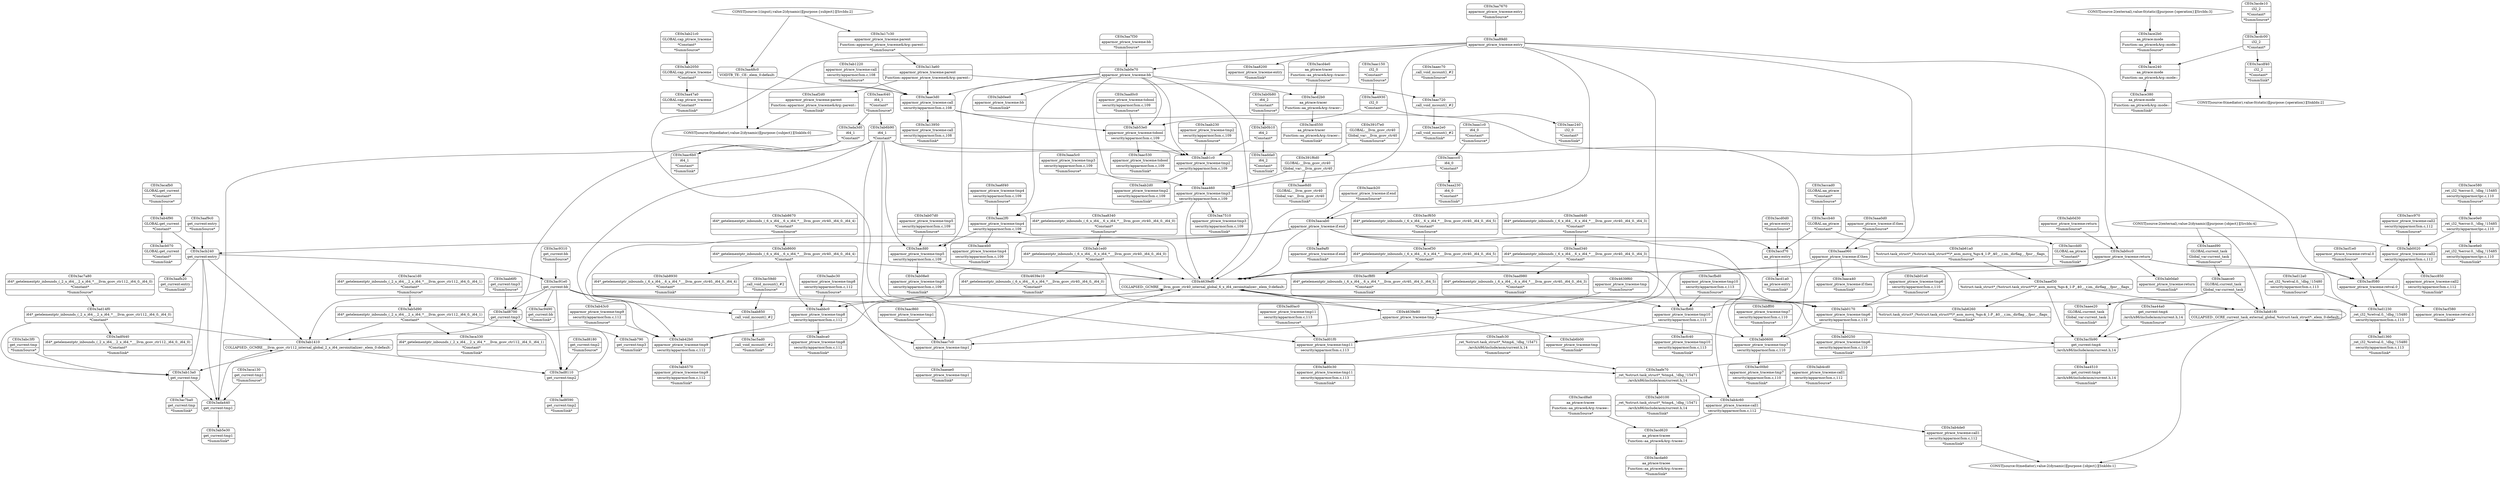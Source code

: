digraph {
	CE0x3ac91e0 [shape=record,shape=Mrecord,label="{CE0x3ac91e0|get_current:bb}"]
	CE0x3acdf40 [shape=record,shape=Mrecord,label="{CE0x3acdf40|i32_2|*Constant*|*SummSink*}"]
	CE0x3aab2d0 [shape=record,shape=Mrecord,label="{CE0x3aab2d0|apparmor_ptrace_traceme:tmp2|security/apparmor/lsm.c,109|*SummSink*}"]
	CE0x3aa4510 [shape=record,shape=Mrecord,label="{CE0x3aa4510|get_current:tmp4|./arch/x86/include/asm/current.h,14|*SummSink*}"]
	CE0x3aa7510 [shape=record,shape=Mrecord,label="{CE0x3aa7510|apparmor_ptrace_traceme:tmp3|security/apparmor/lsm.c,109|*SummSink*}"]
	CE0x3acafb0 [shape=record,shape=Mrecord,label="{CE0x3acafb0|GLOBAL:get_current|*Constant*|*SummSource*}"]
	CE0x391f6d0 [shape=record,shape=Mrecord,label="{CE0x391f6d0|GLOBAL:__llvm_gcov_ctr40|Global_var:__llvm_gcov_ctr40}"]
	CE0x3acd4e0 [shape=record,shape=Mrecord,label="{CE0x3acd4e0|aa_ptrace:tracer|Function::aa_ptrace&Arg::tracer::|*SummSource*}"]
	CE0x3ad14f0 [shape=record,shape=Mrecord,label="{CE0x3ad14f0|i64*_getelementptr_inbounds_(_2_x_i64_,_2_x_i64_*___llvm_gcov_ctr112,_i64_0,_i64_0)|*Constant*}"]
	CE0x3aad0c0 [shape=record,shape=Mrecord,label="{CE0x3aad0c0|apparmor_ptrace_traceme:tobool|security/apparmor/lsm.c,109|*SummSource*}"]
	CE0x3a17c30 [shape=record,shape=Mrecord,label="{CE0x3a17c30|apparmor_ptrace_traceme:parent|Function::apparmor_ptrace_traceme&Arg::parent::|*SummSource*}"]
	CE0x3aca330 [shape=record,shape=Mrecord,label="{CE0x3aca330|i64*_getelementptr_inbounds_(_2_x_i64_,_2_x_i64_*___llvm_gcov_ctr112,_i64_0,_i64_1)|*Constant*|*SummSink*}"]
	CE0x3aca130 [shape=record,shape=Mrecord,label="{CE0x3aca130|get_current:tmp1|*SummSource*}"]
	CE0x3aab1c0 [shape=record,shape=Mrecord,label="{CE0x3aab1c0|apparmor_ptrace_traceme:tmp2|security/apparmor/lsm.c,109}"]
	CE0x3aad980 [shape=record,shape=Mrecord,label="{CE0x3aad980|i64*_getelementptr_inbounds_(_6_x_i64_,_6_x_i64_*___llvm_gcov_ctr40,_i64_0,_i64_3)|*Constant*|*SummSink*}"]
	CE0x3ab0100 [shape=record,shape=Mrecord,label="{CE0x3ab0100|_ret_%struct.task_struct*_%tmp4,_!dbg_!15471|./arch/x86/include/asm/current.h,14|*SummSink*}"]
	CE0x3ad8590 [shape=record,shape=Mrecord,label="{CE0x3ad8590|get_current:tmp2|*SummSink*}"]
	CE0x3ad0ac0 [shape=record,shape=Mrecord,label="{CE0x3ad0ac0|apparmor_ptrace_traceme:tmp11|security/apparmor/lsm.c,113|*SummSource*}"]
	"CONST[source:0(mediator),value:0(static)][purpose:{operation}][SnkIdx:2]"
	CE0x3aae3d0 [shape=record,shape=Mrecord,label="{CE0x3aae3d0|apparmor_ptrace_traceme:call|security/apparmor/lsm.c,108}"]
	CE0x3aaa460 [shape=record,shape=Mrecord,label="{CE0x3aaa460|apparmor_ptrace_traceme:tmp3|security/apparmor/lsm.c,109}"]
	CE0x3aacb20 [shape=record,shape=Mrecord,label="{CE0x3aacb20|apparmor_ptrace_traceme:if.end|*SummSource*}"]
	CE0x3ab42b0 [shape=record,shape=Mrecord,label="{CE0x3ab42b0|apparmor_ptrace_traceme:tmp9|security/apparmor/lsm.c,112}"]
	CE0x3accad0 [shape=record,shape=Mrecord,label="{CE0x3accad0|GLOBAL:aa_ptrace|*Constant*|*SummSource*}"]
	CE0x4639e80 [shape=record,shape=Mrecord,label="{CE0x4639e80|apparmor_ptrace_traceme:tmp}"]
	"CONST[source:1(input),value:2(dynamic)][purpose:{subject}][SrcIdx:2]"
	CE0x3aad4d0 [shape=record,shape=Mrecord,label="{CE0x3aad4d0|i64*_getelementptr_inbounds_(_6_x_i64_,_6_x_i64_*___llvm_gcov_ctr40,_i64_0,_i64_3)|*Constant*|*SummSource*}"]
	CE0x3aaf2d0 [shape=record,shape=Mrecord,label="{CE0x3aaf2d0|apparmor_ptrace_traceme:parent|Function::apparmor_ptrace_traceme&Arg::parent::|*SummSink*}"]
	CE0x3aaa230 [shape=record,shape=Mrecord,label="{CE0x3aaa230|i64_0|*Constant*|*SummSink*}"]
	CE0x3acd2b0 [shape=record,shape=Mrecord,label="{CE0x3acd2b0|aa_ptrace:tracer|Function::aa_ptrace&Arg::tracer::}"]
	CE0x3acfc40 [shape=record,shape=Mrecord,label="{CE0x3acfc40|apparmor_ptrace_traceme:tmp10|security/apparmor/lsm.c,113|*SummSink*}"]
	CE0x3acfb60 [shape=record,shape=Mrecord,label="{CE0x3acfb60|apparmor_ptrace_traceme:tmp10|security/apparmor/lsm.c,113}"]
	CE0x3acd620 [shape=record,shape=Mrecord,label="{CE0x3acd620|aa_ptrace:tracee|Function::aa_ptrace&Arg::tracee::}"]
	CE0x3aaceb0 [shape=record,shape=Mrecord,label="{CE0x3aaceb0|apparmor_ptrace_traceme:tmp4|security/apparmor/lsm.c,109|*SummSink*}"]
	CE0x3aaf9c0 [shape=record,shape=Mrecord,label="{CE0x3aaf9c0|get_current:entry|*SummSource*}"]
	CE0x3ace6e0 [shape=record,shape=Mrecord,label="{CE0x3ace6e0|_ret_i32_%error.0,_!dbg_!15485|security/apparmor/ipc.c,110|*SummSink*}"]
	CE0x3aafc30 [shape=record,shape=Mrecord,label="{CE0x3aafc30|_ret_%struct.task_struct*_%tmp4,_!dbg_!15471|./arch/x86/include/asm/current.h,14|*SummSource*}"]
	CE0x3ad1230 [shape=record,shape=Mrecord,label="{CE0x3ad1230|_ret_i32_%retval.0,_!dbg_!15480|security/apparmor/lsm.c,113}"]
	CE0x3ab0cc0 [shape=record,shape=Mrecord,label="{CE0x3ab0cc0|apparmor_ptrace_traceme:return}"]
	CE0x3aadda0 [shape=record,shape=Mrecord,label="{CE0x3aadda0|i64_2|*Constant*|*SummSink*}"]
	CE0x3aa7670 [shape=record,shape=Mrecord,label="{CE0x3aa7670|apparmor_ptrace_traceme:entry|*SummSource*}"]
	CE0x3aa6f40 [shape=record,shape=Mrecord,label="{CE0x3aa6f40|apparmor_ptrace_traceme:tmp4|security/apparmor/lsm.c,109|*SummSource*}"]
	CE0x3aaa0d0 [shape=record,shape=Mrecord,label="{CE0x3aaa0d0|apparmor_ptrace_traceme:if.then|*SummSource*}"]
	CE0x3ad8700 [shape=record,shape=Mrecord,label="{CE0x3ad8700|get_current:tmp3}"]
	CE0x3aac640 [shape=record,shape=Mrecord,label="{CE0x3aac640|i64_1|*Constant*|*SummSource*}"]
	CE0x3ad1360 [shape=record,shape=Mrecord,label="{CE0x3ad1360|_ret_i32_%retval.0,_!dbg_!15480|security/apparmor/lsm.c,113|*SummSink*}"]
	CE0x3ab4570 [shape=record,shape=Mrecord,label="{CE0x3ab4570|apparmor_ptrace_traceme:tmp9|security/apparmor/lsm.c,112|*SummSink*}"]
	CE0x3ab1220 [shape=record,shape=Mrecord,label="{CE0x3ab1220|apparmor_ptrace_traceme:call|security/apparmor/lsm.c,108|*SummSource*}"]
	CE0x3aabc30 [shape=record,shape=Mrecord,label="{CE0x3aabc30|apparmor_ptrace_traceme:tmp8|security/apparmor/lsm.c,112|*SummSource*}"]
	CE0x3aaa1c0 [shape=record,shape=Mrecord,label="{CE0x3aaa1c0|i64_0|*Constant*|*SummSource*}"]
	CE0x3aaed90 [shape=record,shape=Mrecord,label="{CE0x3aaed90|GLOBAL:current_task|Global_var:current_task|*SummSource*}"]
	CE0x3aabca0 [shape=record,shape=Mrecord,label="{CE0x3aabca0|apparmor_ptrace_traceme:tmp8|security/apparmor/lsm.c,112|*SummSink*}"]
	CE0x3ada3d0 [shape=record,shape=Mrecord,label="{CE0x3ada3d0|i64_1|*Constant*}"]
	CE0x3adf440 [shape=record,shape=Mrecord,label="{CE0x3adf440|i64*_getelementptr_inbounds_(_2_x_i64_,_2_x_i64_*___llvm_gcov_ctr112,_i64_0,_i64_0)|*Constant*|*SummSink*}"]
	CE0x3acfbd0 [shape=record,shape=Mrecord,label="{CE0x3acfbd0|apparmor_ptrace_traceme:tmp10|security/apparmor/lsm.c,113|*SummSource*}"]
	"CONST[source:0(mediator),value:2(dynamic)][purpose:{subject}][SnkIdx:0]"
	CE0x3acd8a0 [shape=record,shape=Mrecord,label="{CE0x3acd8a0|aa_ptrace:tracee|Function::aa_ptrace&Arg::tracee::|*SummSource*}"]
	CE0x3aab230 [shape=record,shape=Mrecord,label="{CE0x3aab230|apparmor_ptrace_traceme:tmp2|security/apparmor/lsm.c,109|*SummSource*}"]
	CE0x3aaece0 [shape=record,shape=Mrecord,label="{CE0x3aaece0|GLOBAL:current_task|Global_var:current_task}"]
	CE0x3ab0ee0 [shape=record,shape=Mrecord,label="{CE0x3ab0ee0|apparmor_ptrace_traceme:bb|*SummSink*}"]
	CE0x3acc850 [shape=record,shape=Mrecord,label="{CE0x3acc850|apparmor_ptrace_traceme:call2|security/apparmor/lsm.c,112|*SummSink*}"]
	CE0x3ab07d0 [shape=record,shape=Mrecord,label="{CE0x3ab07d0|apparmor_ptrace_traceme:tmp5|security/apparmor/lsm.c,109|*SummSource*}"]
	CE0x3aa48c0 [shape=record,shape=Mrecord,label="{CE0x3aa48c0|VOIDTB_TE:_CE:_elem_0:default:}"]
	CE0x3aa4930 [shape=record,shape=Mrecord,label="{CE0x3aa4930|i32_0|*Constant*}"]
	CE0x3aac240 [shape=record,shape=Mrecord,label="{CE0x3aac240|i32_0|*Constant*|*SummSink*}"]
	CE0x3aaee20 [shape=record,shape=Mrecord,label="{CE0x3aaee20|GLOBAL:current_task|Global_var:current_task|*SummSink*}"]
	CE0x3aae2e0 [shape=record,shape=Mrecord,label="{CE0x3aae2e0|_call_void_mcount()_#2|*SummSink*}"]
	CE0x3ace0e0 [shape=record,shape=Mrecord,label="{CE0x3ace0e0|_ret_i32_%error.0,_!dbg_!15485|security/apparmor/ipc.c,110}"]
	CE0x3ab1410 [shape=record,shape=Mrecord,label="{CE0x3ab1410|COLLAPSED:_GCMRE___llvm_gcov_ctr112_internal_global_2_x_i64_zeroinitializer:_elem_0:default:}"]
	CE0x3aafe70 [shape=record,shape=Mrecord,label="{CE0x3aafe70|_ret_%struct.task_struct*_%tmp4,_!dbg_!15471|./arch/x86/include/asm/current.h,14}"]
	CE0x3aabbc0 [shape=record,shape=Mrecord,label="{CE0x3aabbc0|apparmor_ptrace_traceme:tmp8|security/apparmor/lsm.c,112}"]
	CE0x3ad8180 [shape=record,shape=Mrecord,label="{CE0x3ad8180|get_current:tmp2|*SummSource*}"]
	CE0x3ada440 [shape=record,shape=Mrecord,label="{CE0x3ada440|get_current:tmp1}"]
	CE0x3a13a60 [shape=record,shape=Mrecord,label="{CE0x3a13a60|apparmor_ptrace_traceme:parent|Function::apparmor_ptrace_traceme&Arg::parent::}"]
	CE0x3aac720 [shape=record,shape=Mrecord,label="{CE0x3aac720|_call_void_mcount()_#2}"]
	CE0x3accdd0 [shape=record,shape=Mrecord,label="{CE0x3accdd0|GLOBAL:aa_ptrace|*Constant*|*SummSink*}"]
	CE0x3acf650 [shape=record,shape=Mrecord,label="{CE0x3acf650|i64*_getelementptr_inbounds_(_6_x_i64_,_6_x_i64_*___llvm_gcov_ctr40,_i64_0,_i64_5)|*Constant*|*SummSource*}"]
	CE0x3ab6260 [shape=record,shape=Mrecord,label="{CE0x3ab6260|%struct.task_struct*_(%struct.task_struct**)*_asm_movq_%gs:$_1:P_,$0_,_r,im,_dirflag_,_fpsr_,_flags_|*SummSink*}"]
	"CONST[source:0(mediator),value:2(dynamic)][purpose:{object}][SnkIdx:1]"
	CE0x3ab1ed0 [shape=record,shape=Mrecord,label="{CE0x3ab1ed0|i64*_getelementptr_inbounds_(_6_x_i64_,_6_x_i64_*___llvm_gcov_ctr40,_i64_0,_i64_0)|*Constant*}"]
	CE0x3ac59d0 [shape=record,shape=Mrecord,label="{CE0x3ac59d0|_call_void_mcount()_#2|*SummSource*}"]
	CE0x3aac860 [shape=record,shape=Mrecord,label="{CE0x3aac860|apparmor_ptrace_traceme:tmp1|*SummSource*}"]
	CE0x3ac7a80 [shape=record,shape=Mrecord,label="{CE0x3ac7a80|i64*_getelementptr_inbounds_(_2_x_i64_,_2_x_i64_*___llvm_gcov_ctr112,_i64_0,_i64_0)|*Constant*|*SummSource*}"]
	CE0x3aac6b0 [shape=record,shape=Mrecord,label="{CE0x3aac6b0|i64_1|*Constant*|*SummSink*}"]
	CE0x3accf70 [shape=record,shape=Mrecord,label="{CE0x3accf70|aa_ptrace:entry}"]
	CE0x3ab8930 [shape=record,shape=Mrecord,label="{CE0x3ab8930|i64*_getelementptr_inbounds_(_6_x_i64_,_6_x_i64_*___llvm_gcov_ctr40,_i64_0,_i64_4)|*Constant*|*SummSink*}"]
	CE0x3ac9490 [shape=record,shape=Mrecord,label="{CE0x3ac9490|get_current:bb|*SummSink*}"]
	CE0x3acf1e0 [shape=record,shape=Mrecord,label="{CE0x3acf1e0|apparmor_ptrace_traceme:retval.0|*SummSource*}"]
	CE0x3acd0d0 [shape=record,shape=Mrecord,label="{CE0x3acd0d0|aa_ptrace:entry|*SummSource*}"]
	CE0x3ab0da0 [shape=record,shape=Mrecord,label="{CE0x3ab0da0|apparmor_ptrace_traceme:return|*SummSink*}"]
	CE0x3aa44a0 [shape=record,shape=Mrecord,label="{CE0x3aa44a0|get_current:tmp4|./arch/x86/include/asm/current.h,14|*SummSource*}"]
	CE0x3aaca40 [shape=record,shape=Mrecord,label="{CE0x3aaca40|apparmor_ptrace_traceme:if.then|*SummSink*}"]
	CE0x3aab6f0 [shape=record,shape=Mrecord,label="{CE0x3aab6f0|get_current:tmp3|*SummSource*}"]
	CE0x3ab43c0 [shape=record,shape=Mrecord,label="{CE0x3ab43c0|apparmor_ptrace_traceme:tmp9|security/apparmor/lsm.c,112|*SummSource*}"]
	CE0x3acc970 [shape=record,shape=Mrecord,label="{CE0x3acc970|apparmor_ptrace_traceme:call2|security/apparmor/lsm.c,112|*SummSource*}"]
	CE0x3ac5ad0 [shape=record,shape=Mrecord,label="{CE0x3ac5ad0|_call_void_mcount()_#2|*SummSink*}"]
	CE0x3ab0170 [shape=record,shape=Mrecord,label="{CE0x3ab0170|apparmor_ptrace_traceme:tmp6|security/apparmor/lsm.c,110}"]
	CE0x3aaeae0 [shape=record,shape=Mrecord,label="{CE0x3aaeae0|apparmor_ptrace_traceme:tmp1|*SummSink*}"]
	CE0x3ab5e30 [shape=record,shape=Mrecord,label="{CE0x3ab5e30|get_current:tmp1|*SummSink*}"]
	"CONST[source:2(external),value:2(dynamic)][purpose:{object}][SrcIdx:4]"
	CE0x3aac7c0 [shape=record,shape=Mrecord,label="{CE0x3aac7c0|apparmor_ptrace_traceme:tmp1}"]
	CE0x3ab01e0 [shape=record,shape=Mrecord,label="{CE0x3ab01e0|apparmor_ptrace_traceme:tmp6|security/apparmor/lsm.c,110|*SummSource*}"]
	CE0x3ab8600 [shape=record,shape=Mrecord,label="{CE0x3ab8600|i64*_getelementptr_inbounds_(_6_x_i64_,_6_x_i64_*___llvm_gcov_ctr40,_i64_0,_i64_4)|*Constant*}"]
	CE0x3acdc00 [shape=record,shape=Mrecord,label="{CE0x3acdc00|i32_2|*Constant*}"]
	CE0x3aaa2f0 [shape=record,shape=Mrecord,label="{CE0x3aaa2f0|apparmor_ptrace_traceme:tmp4|security/apparmor/lsm.c,109}"]
	CE0x3ace2b0 [shape=record,shape=Mrecord,label="{CE0x3ace2b0|aa_ptrace:mode|Function::aa_ptrace&Arg::mode::|*SummSource*}"]
	CE0x3ab0d30 [shape=record,shape=Mrecord,label="{CE0x3ab0d30|apparmor_ptrace_traceme:return|*SummSource*}"]
	CE0x3ab4de0 [shape=record,shape=Mrecord,label="{CE0x3ab4de0|apparmor_ptrace_traceme:call1|security/apparmor/lsm.c,112|*SummSink*}"]
	CE0x3aaa060 [shape=record,shape=Mrecord,label="{CE0x3aaa060|apparmor_ptrace_traceme:if.then}"]
	CE0x3ab08e0 [shape=record,shape=Mrecord,label="{CE0x3ab08e0|apparmor_ptrace_traceme:tmp5|security/apparmor/lsm.c,109|*SummSink*}"]
	"CONST[source:2(external),value:0(static)][purpose:{operation}][SrcIdx:3]"
	CE0x3ac9310 [shape=record,shape=Mrecord,label="{CE0x3ac9310|get_current:bb|*SummSource*}"]
	CE0x3ab6b00 [shape=record,shape=Mrecord,label="{CE0x3ab6b00|apparmor_ptrace_traceme:tmp|*SummSink*}"]
	CE0x3ab53e0 [shape=record,shape=Mrecord,label="{CE0x3ab53e0|apparmor_ptrace_traceme:tobool|security/apparmor/lsm.c,109}"]
	CE0x3aae8d0 [shape=record,shape=Mrecord,label="{CE0x3aae8d0|GLOBAL:__llvm_gcov_ctr40|Global_var:__llvm_gcov_ctr40|*SummSink*}"]
	CE0x3aa47a0 [shape=record,shape=Mrecord,label="{CE0x3aa47a0|GLOBAL:cap_ptrace_traceme|*Constant*|*SummSink*}"]
	CE0x4639ef0 [shape=record,shape=Mrecord,label="{CE0x4639ef0|COLLAPSED:_GCMRE___llvm_gcov_ctr40_internal_global_6_x_i64_zeroinitializer:_elem_0:default:}"]
	CE0x3ab5d90 [shape=record,shape=Mrecord,label="{CE0x3ab5d90|i64*_getelementptr_inbounds_(_2_x_i64_,_2_x_i64_*___llvm_gcov_ctr112,_i64_0,_i64_1)|*Constant*}"]
	CE0x3aab850 [shape=record,shape=Mrecord,label="{CE0x3aab850|_call_void_mcount()_#2}"]
	CE0x3aacfd0 [shape=record,shape=Mrecord,label="{CE0x3aacfd0|apparmor_ptrace_traceme:tmp5|security/apparmor/lsm.c,109}"]
	CE0x3ace580 [shape=record,shape=Mrecord,label="{CE0x3ace580|_ret_i32_%error.0,_!dbg_!15485|security/apparmor/ipc.c,110|*SummSource*}"]
	CE0x3ace380 [shape=record,shape=Mrecord,label="{CE0x3ace380|aa_ptrace:mode|Function::aa_ptrace&Arg::mode::|*SummSink*}"]
	CE0x3aafb20 [shape=record,shape=Mrecord,label="{CE0x3aafb20|get_current:entry|*SummSink*}"]
	CE0x3ab4cd0 [shape=record,shape=Mrecord,label="{CE0x3ab4cd0|apparmor_ptrace_traceme:call1|security/apparmor/lsm.c,112|*SummSource*}"]
	CE0x3aa9af0 [shape=record,shape=Mrecord,label="{CE0x3aa9af0|apparmor_ptrace_traceme:if.end|*SummSink*}"]
	CE0x3ab0b10 [shape=record,shape=Mrecord,label="{CE0x3ab0b10|i64_2|*Constant*}"]
	CE0x3aacab0 [shape=record,shape=Mrecord,label="{CE0x3aacab0|apparmor_ptrace_traceme:if.end}"]
	CE0x3acd550 [shape=record,shape=Mrecord,label="{CE0x3acd550|aa_ptrace:tracer|Function::aa_ptrace&Arg::tracer::|*SummSink*}"]
	CE0x3acb240 [shape=record,shape=Mrecord,label="{CE0x3acb240|get_current:entry}"]
	CE0x3aa8200 [shape=record,shape=Mrecord,label="{CE0x3aa8200|apparmor_ptrace_traceme:entry|*SummSink*}"]
	CE0x3ad12a0 [shape=record,shape=Mrecord,label="{CE0x3ad12a0|_ret_i32_%retval.0,_!dbg_!15480|security/apparmor/lsm.c,113|*SummSource*}"]
	CE0x3ac7ba0 [shape=record,shape=Mrecord,label="{CE0x3ac7ba0|get_current:tmp|*SummSink*}"]
	CE0x3ab0b80 [shape=record,shape=Mrecord,label="{CE0x3ab0b80|i64_2|*Constant*|*SummSource*}"]
	CE0x3ad0c30 [shape=record,shape=Mrecord,label="{CE0x3ad0c30|apparmor_ptrace_traceme:tmp11|security/apparmor/lsm.c,113|*SummSink*}"]
	CE0x3ab4c60 [shape=record,shape=Mrecord,label="{CE0x3ab4c60|apparmor_ptrace_traceme:call1|security/apparmor/lsm.c,112}"]
	CE0x3acd1a0 [shape=record,shape=Mrecord,label="{CE0x3acd1a0|aa_ptrace:entry|*SummSink*}"]
	CE0x3ab8670 [shape=record,shape=Mrecord,label="{CE0x3ab8670|i64*_getelementptr_inbounds_(_6_x_i64_,_6_x_i64_*___llvm_gcov_ctr40,_i64_0,_i64_4)|*Constant*|*SummSource*}"]
	CE0x3ab21c0 [shape=record,shape=Mrecord,label="{CE0x3ab21c0|GLOBAL:cap_ptrace_traceme|*Constant*|*SummSource*}"]
	CE0x3ab61a0 [shape=record,shape=Mrecord,label="{CE0x3ab61a0|%struct.task_struct*_(%struct.task_struct**)*_asm_movq_%gs:$_1:P_,$0_,_r,im,_dirflag_,_fpsr_,_flags_|*SummSource*}"]
	CE0x3a13950 [shape=record,shape=Mrecord,label="{CE0x3a13950|apparmor_ptrace_traceme:call|security/apparmor/lsm.c,108|*SummSink*}"]
	CE0x3ac5b90 [shape=record,shape=Mrecord,label="{CE0x3ac5b90|get_current:tmp4|./arch/x86/include/asm/current.h,14}"]
	CE0x3ab2050 [shape=record,shape=Mrecord,label="{CE0x3ab2050|GLOBAL:cap_ptrace_traceme|*Constant*}"]
	CE0x3acef30 [shape=record,shape=Mrecord,label="{CE0x3acef30|i64*_getelementptr_inbounds_(_6_x_i64_,_6_x_i64_*___llvm_gcov_ctr40,_i64_0,_i64_5)|*Constant*}"]
	CE0x3aa89d0 [shape=record,shape=Mrecord,label="{CE0x3aa89d0|apparmor_ptrace_traceme:entry}"]
	CE0x3acda60 [shape=record,shape=Mrecord,label="{CE0x3acda60|aa_ptrace:tracee|Function::aa_ptrace&Arg::tracee::|*SummSink*}"]
	CE0x3aad340 [shape=record,shape=Mrecord,label="{CE0x3aad340|i64*_getelementptr_inbounds_(_6_x_i64_,_6_x_i64_*___llvm_gcov_ctr40,_i64_0,_i64_3)|*Constant*}"]
	CE0x3abff00 [shape=record,shape=Mrecord,label="{CE0x3abff00|apparmor_ptrace_traceme:tmp7|security/apparmor/lsm.c,110|*SummSource*}"]
	CE0x391f7e0 [shape=record,shape=Mrecord,label="{CE0x391f7e0|GLOBAL:__llvm_gcov_ctr40|Global_var:__llvm_gcov_ctr40|*SummSource*}"]
	CE0x3aab790 [shape=record,shape=Mrecord,label="{CE0x3aab790|get_current:tmp3|*SummSink*}"]
	CE0x3ab81f0 [shape=record,shape=Mrecord,label="{CE0x3ab81f0|COLLAPSED:_GCRE_current_task_external_global_%struct.task_struct*:_elem_0:default:}"]
	CE0x3ab0e70 [shape=record,shape=Mrecord,label="{CE0x3ab0e70|apparmor_ptrace_traceme:bb}"]
	CE0x3ace240 [shape=record,shape=Mrecord,label="{CE0x3ace240|aa_ptrace:mode|Function::aa_ptrace&Arg::mode::}"]
	CE0x3aa8340 [shape=record,shape=Mrecord,label="{CE0x3aa8340|i64*_getelementptr_inbounds_(_6_x_i64_,_6_x_i64_*___llvm_gcov_ctr40,_i64_0,_i64_0)|*Constant*|*SummSource*}"]
	CE0x3aaef30 [shape=record,shape=Mrecord,label="{CE0x3aaef30|%struct.task_struct*_(%struct.task_struct**)*_asm_movq_%gs:$_1:P_,$0_,_r,im,_dirflag_,_fpsr_,_flags_}"]
	CE0x4639e10 [shape=record,shape=Mrecord,label="{CE0x4639e10|i64*_getelementptr_inbounds_(_6_x_i64_,_6_x_i64_*___llvm_gcov_ctr40,_i64_0,_i64_0)|*Constant*|*SummSink*}"]
	CE0x3aaec70 [shape=record,shape=Mrecord,label="{CE0x3aaec70|_call_void_mcount()_#2|*SummSource*}"]
	CE0x3acb070 [shape=record,shape=Mrecord,label="{CE0x3acb070|GLOBAL:get_current|*Constant*|*SummSink*}"]
	CE0x3abc3f0 [shape=record,shape=Mrecord,label="{CE0x3abc3f0|get_current:tmp|*SummSource*}"]
	CE0x3acf380 [shape=record,shape=Mrecord,label="{CE0x3acf380|apparmor_ptrace_traceme:retval.0|*SummSink*}"]
	CE0x3acf8f0 [shape=record,shape=Mrecord,label="{CE0x3acf8f0|i64*_getelementptr_inbounds_(_6_x_i64_,_6_x_i64_*___llvm_gcov_ctr40,_i64_0,_i64_5)|*Constant*|*SummSink*}"]
	CE0x3ab6b90 [shape=record,shape=Mrecord,label="{CE0x3ab6b90|i64_1|*Constant*}"]
	CE0x3aca1d0 [shape=record,shape=Mrecord,label="{CE0x3aca1d0|i64*_getelementptr_inbounds_(_2_x_i64_,_2_x_i64_*___llvm_gcov_ctr112,_i64_0,_i64_1)|*Constant*|*SummSource*}"]
	CE0x3ad8110 [shape=record,shape=Mrecord,label="{CE0x3ad8110|get_current:tmp2}"]
	CE0x3ab0600 [shape=record,shape=Mrecord,label="{CE0x3ab0600|apparmor_ptrace_traceme:tmp7|security/apparmor/lsm.c,110}"]
	CE0x3ab0250 [shape=record,shape=Mrecord,label="{CE0x3ab0250|apparmor_ptrace_traceme:tmp6|security/apparmor/lsm.c,110|*SummSink*}"]
	CE0x3ab0020 [shape=record,shape=Mrecord,label="{CE0x3ab0020|apparmor_ptrace_traceme:call2|security/apparmor/lsm.c,112}"]
	CE0x3acde10 [shape=record,shape=Mrecord,label="{CE0x3acde10|i32_2|*Constant*|*SummSource*}"]
	CE0x3aac530 [shape=record,shape=Mrecord,label="{CE0x3aac530|apparmor_ptrace_traceme:tobool|security/apparmor/lsm.c,109|*SummSink*}"]
	CE0x4639f60 [shape=record,shape=Mrecord,label="{CE0x4639f60|apparmor_ptrace_traceme:tmp|*SummSource*}"]
	CE0x3ab4f90 [shape=record,shape=Mrecord,label="{CE0x3ab4f90|GLOBAL:get_current|*Constant*}"]
	CE0x3aaccc0 [shape=record,shape=Mrecord,label="{CE0x3aaccc0|i64_0|*Constant*}"]
	CE0x3aa7f30 [shape=record,shape=Mrecord,label="{CE0x3aa7f30|apparmor_ptrace_traceme:bb|*SummSource*}"]
	CE0x3accb40 [shape=record,shape=Mrecord,label="{CE0x3accb40|GLOBAL:aa_ptrace|*Constant*}"]
	CE0x3ab13a0 [shape=record,shape=Mrecord,label="{CE0x3ab13a0|get_current:tmp}"]
	CE0x3acf080 [shape=record,shape=Mrecord,label="{CE0x3acf080|apparmor_ptrace_traceme:retval.0}"]
	CE0x3ad01f0 [shape=record,shape=Mrecord,label="{CE0x3ad01f0|apparmor_ptrace_traceme:tmp11|security/apparmor/lsm.c,113}"]
	CE0x3aac150 [shape=record,shape=Mrecord,label="{CE0x3aac150|i32_0|*Constant*|*SummSource*}"]
	CE0x3ac00b0 [shape=record,shape=Mrecord,label="{CE0x3ac00b0|apparmor_ptrace_traceme:tmp7|security/apparmor/lsm.c,110|*SummSink*}"]
	CE0x3aaa5c0 [shape=record,shape=Mrecord,label="{CE0x3aaa5c0|apparmor_ptrace_traceme:tmp3|security/apparmor/lsm.c,109|*SummSource*}"]
	CE0x3ada3d0 -> CE0x3ada440
	CE0x3ab2050 -> CE0x3aa47a0
	CE0x3ab0e70 -> CE0x3aab1c0
	CE0x3aaa2f0 -> CE0x3aacfd0
	CE0x3ab0b10 -> CE0x3aadda0
	CE0x3ab4cd0 -> CE0x3ab4c60
	CE0x3ad8110 -> CE0x3ad8700
	CE0x3acfb60 -> CE0x3ad01f0
	CE0x3ab0e70 -> CE0x3aacfd0
	CE0x3aaccc0 -> CE0x3aaa230
	CE0x3ac5b90 -> CE0x3aa4510
	CE0x3aacab0 -> CE0x3aabbc0
	CE0x4639f60 -> CE0x4639e80
	CE0x3aad0c0 -> CE0x3ab53e0
	CE0x3aaef30 -> CE0x3ac5b90
	CE0x3acfbd0 -> CE0x3acfb60
	CE0x3aca1d0 -> CE0x3ab5d90
	"CONST[source:2(external),value:2(dynamic)][purpose:{object}][SrcIdx:4]" -> CE0x3aaed90
	CE0x3abc3f0 -> CE0x3ab13a0
	CE0x3aacab0 -> CE0x3aa9af0
	CE0x3accb40 -> CE0x3accf70
	CE0x4639ef0 -> CE0x3aabbc0
	CE0x3aac640 -> CE0x3ada3d0
	CE0x3ab4f90 -> CE0x3acb070
	"CONST[source:2(external),value:2(dynamic)][purpose:{object}][SrcIdx:4]" -> CE0x3ab81f0
	CE0x3aac7c0 -> CE0x3aaeae0
	CE0x3aa7f30 -> CE0x3ab0e70
	CE0x3aae3d0 -> CE0x3acf080
	CE0x3aab1c0 -> CE0x3aaa460
	CE0x3aafe70 -> CE0x3ab4c60
	CE0x3aad340 -> CE0x3ab0170
	CE0x3ace0e0 -> CE0x3ace6e0
	CE0x3ab0e70 -> CE0x3aae3d0
	CE0x3ab0cc0 -> CE0x4639ef0
	CE0x3aa89d0 -> CE0x3ab0cc0
	CE0x3aa4930 -> CE0x3ab53e0
	CE0x3ac91e0 -> CE0x3ac9490
	CE0x3acb240 -> CE0x3ab1410
	CE0x3ab4de0 -> "CONST[source:0(mediator),value:2(dynamic)][purpose:{object}][SnkIdx:1]"
	CE0x3ab8670 -> CE0x3ab8600
	CE0x3ab8600 -> CE0x3aabbc0
	CE0x3ab0e70 -> CE0x4639ef0
	CE0x3ac91e0 -> CE0x3ac5b90
	CE0x3aa6f40 -> CE0x3aaa2f0
	CE0x3ab8600 -> CE0x3ab8930
	CE0x3ab42b0 -> CE0x4639ef0
	CE0x3ace580 -> CE0x3ace0e0
	CE0x3aa89d0 -> CE0x4639e80
	CE0x3ab5d90 -> CE0x3aca330
	CE0x3ab13a0 -> CE0x3ac7ba0
	CE0x3ab1ed0 -> CE0x4639e10
	CE0x3aafe70 -> CE0x3ab0100
	CE0x3ad1230 -> CE0x3ad1360
	"CONST[source:1(input),value:2(dynamic)][purpose:{subject}][SrcIdx:2]" -> CE0x3aa48c0
	CE0x3ab0b80 -> CE0x3ab0b10
	CE0x4639ef0 -> CE0x3acfb60
	CE0x3aafc30 -> CE0x3aafe70
	CE0x3a13a60 -> CE0x3aae3d0
	CE0x3ab43c0 -> CE0x3ab42b0
	CE0x3aa48c0 -> CE0x3aae3d0
	CE0x3aaccc0 -> CE0x3aaa460
	CE0x3ab0600 -> CE0x3ac00b0
	CE0x3acd8a0 -> CE0x3acd620
	CE0x3ada440 -> CE0x3ab5e30
	CE0x3ab0600 -> CE0x4639ef0
	CE0x3aacb20 -> CE0x3aacab0
	CE0x4639e80 -> CE0x3ab6b00
	CE0x3acef30 -> CE0x3acf8f0
	CE0x3ab0cc0 -> CE0x3ab0da0
	CE0x3aaa060 -> CE0x3ab0600
	CE0x3aa89d0 -> CE0x4639ef0
	CE0x3aac150 -> CE0x3aa4930
	CE0x3ac9310 -> CE0x3ac91e0
	CE0x3acef30 -> CE0x4639ef0
	CE0x3acb240 -> CE0x3ada440
	CE0x3ab53e0 -> CE0x3aab1c0
	CE0x3ab8600 -> CE0x4639ef0
	CE0x3ab6b90 -> CE0x3aac6b0
	CE0x3ac91e0 -> CE0x3ad8700
	CE0x3ad14f0 -> CE0x3adf440
	CE0x3ada3d0 -> CE0x3ad8700
	CE0x3ad01f0 -> CE0x4639ef0
	CE0x3aac860 -> CE0x3aac7c0
	CE0x3aab230 -> CE0x3aab1c0
	CE0x3aaa460 -> CE0x3aa7510
	CE0x3aad340 -> CE0x3aad980
	CE0x3ab0cc0 -> CE0x3acfb60
	CE0x3abff00 -> CE0x3ab0600
	CE0x3acb240 -> CE0x3ab13a0
	CE0x3aab6f0 -> CE0x3ad8700
	CE0x3ab4c60 -> CE0x3ab4de0
	CE0x3aaec70 -> CE0x3aac720
	CE0x3aac720 -> CE0x3aae2e0
	CE0x3ad14f0 -> CE0x3ab13a0
	CE0x3acd620 -> CE0x3acda60
	CE0x3acf1e0 -> CE0x3acf080
	CE0x3acd0d0 -> CE0x3accf70
	CE0x3ab5d90 -> CE0x3ab1410
	CE0x3aacab0 -> CE0x3ab42b0
	CE0x3ab1220 -> CE0x3aae3d0
	CE0x3ab4f90 -> CE0x3acb240
	CE0x3aacab0 -> CE0x3acb240
	CE0x3acc970 -> CE0x3ab0020
	CE0x3ab81f0 -> CE0x3ac5b90
	CE0x3aa89d0 -> CE0x3aaa060
	CE0x3aaa060 -> CE0x3aaca40
	CE0x3acdc00 -> CE0x3ace240
	CE0x3a13a60 -> CE0x3acd2b0
	CE0x3aa48c0 -> "CONST[source:0(mediator),value:2(dynamic)][purpose:{subject}][SnkIdx:0]"
	CE0x3aacfd0 -> CE0x3ab08e0
	CE0x3ab53e0 -> CE0x3aac530
	CE0x3ab01e0 -> CE0x3ab0170
	CE0x3aaa060 -> CE0x3ab0170
	CE0x391f6d0 -> CE0x3aae8d0
	CE0x3aaf9c0 -> CE0x3acb240
	CE0x3ab0020 -> CE0x3acf080
	CE0x3acdc00 -> CE0x3acdf40
	CE0x3ad8700 -> CE0x3ab1410
	CE0x3aaa2f0 -> CE0x3aaceb0
	CE0x3ab6b90 -> CE0x3aab1c0
	CE0x3aacab0 -> CE0x3ab4c60
	CE0x3ab0cc0 -> CE0x3ad1230
	CE0x3ad14f0 -> CE0x3ab1410
	CE0x3ab0170 -> CE0x3ab0250
	CE0x3aa89d0 -> CE0x3aa8200
	CE0x3aac640 -> CE0x3ab6b90
	CE0x3ab0cc0 -> CE0x3acf080
	CE0x3ac91e0 -> CE0x3ab1410
	CE0x3aacab0 -> CE0x3ab0020
	CE0x3ab6b90 -> CE0x3ab42b0
	CE0x3ad8110 -> CE0x3ad8590
	CE0x3ab0cc0 -> CE0x3ad01f0
	CE0x3ab5d90 -> CE0x3ad8110
	CE0x3ab6b90 -> CE0x3aac7c0
	CE0x3ace240 -> CE0x3ace380
	CE0x3ab21c0 -> CE0x3ab2050
	CE0x4639ef0 -> CE0x3aaa2f0
	CE0x3ab1410 -> CE0x3ab13a0
	CE0x3ab61a0 -> CE0x3aaef30
	CE0x3ac5b90 -> CE0x3aafe70
	CE0x3aaa460 -> CE0x3aaa2f0
	CE0x3aabc30 -> CE0x3aabbc0
	CE0x3ac91e0 -> CE0x3aafe70
	CE0x3ab1ed0 -> CE0x4639ef0
	CE0x3aca130 -> CE0x3ada440
	CE0x3ab6b90 -> CE0x3ad01f0
	CE0x3aa89d0 -> CE0x3aacab0
	CE0x3acdf40 -> "CONST[source:0(mediator),value:0(static)][purpose:{operation}][SnkIdx:2]"
	CE0x3ab0e70 -> CE0x3aaa460
	CE0x3ab0170 -> CE0x3ab0600
	CE0x3ab6b90 -> CE0x3ab0600
	CE0x3ab07d0 -> CE0x3aacfd0
	CE0x3ac7a80 -> CE0x3ad14f0
	CE0x3ad8180 -> CE0x3ad8110
	CE0x3ab4c60 -> CE0x3acd620
	CE0x3aabbc0 -> CE0x3aabca0
	CE0x3aacfd0 -> CE0x4639ef0
	CE0x3ab81f0 -> CE0x3ab81f0
	CE0x3ac91e0 -> CE0x3aab850
	CE0x3aaa5c0 -> CE0x3aaa460
	"CONST[source:1(input),value:2(dynamic)][purpose:{subject}][SrcIdx:2]" -> CE0x3a17c30
	"CONST[source:2(external),value:0(static)][purpose:{operation}][SrcIdx:3]" -> CE0x3ace2b0
	CE0x3acef30 -> CE0x3acfb60
	CE0x3aae3d0 -> CE0x3ab53e0
	CE0x4639ef0 -> CE0x3ab0170
	CE0x3ab42b0 -> CE0x3ab4570
	CE0x3ac59d0 -> CE0x3aab850
	CE0x3acf080 -> CE0x3ad1230
	CE0x3aaf2d0 -> "CONST[source:0(mediator),value:2(dynamic)][purpose:{subject}][SnkIdx:0]"
	CE0x3ab0e70 -> CE0x3ab0ee0
	CE0x3aa89d0 -> CE0x3ab0e70
	CE0x3aa89d0 -> CE0x3aac7c0
	CE0x3aad340 -> CE0x4639ef0
	CE0x3aa44a0 -> CE0x3ac5b90
	CE0x3aaa1c0 -> CE0x3aaccc0
	CE0x3ac91e0 -> CE0x3ab81f0
	CE0x391f7e0 -> CE0x391f6d0
	CE0x3ab1410 -> CE0x3ad8110
	CE0x3aacab0 -> CE0x4639ef0
	CE0x3ad8700 -> CE0x3aab790
	CE0x3ab0d30 -> CE0x3ab0cc0
	CE0x3aaece0 -> CE0x3ab81f0
	CE0x3accb40 -> CE0x3accdd0
	CE0x3ada3d0 -> CE0x3aac6b0
	CE0x3acf080 -> CE0x3acf380
	CE0x3aacab0 -> CE0x3accf70
	CE0x3a13a60 -> CE0x3aaf2d0
	CE0x3aaece0 -> CE0x3ac5b90
	CE0x3aae3d0 -> CE0x3a13950
	CE0x3acfb60 -> CE0x3acfc40
	CE0x3aaed90 -> CE0x3aaece0
	CE0x3ab0b10 -> CE0x3aab1c0
	CE0x3ad12a0 -> CE0x3ad1230
	CE0x4639ef0 -> CE0x4639e80
	CE0x3aab1c0 -> CE0x3aab2d0
	CE0x3acb240 -> CE0x3aafb20
	CE0x3aa8340 -> CE0x3ab1ed0
	CE0x3ab0e70 -> CE0x3ab53e0
	CE0x3acd4e0 -> CE0x3acd2b0
	CE0x3aaa0d0 -> CE0x3aaa060
	CE0x3ab1ed0 -> CE0x4639e80
	CE0x4639e80 -> CE0x3aac7c0
	CE0x3aad4d0 -> CE0x3aad340
	CE0x3accf70 -> CE0x3acd1a0
	CE0x3ad01f0 -> CE0x3ad0c30
	CE0x3ac91e0 -> CE0x3ad8110
	CE0x3accad0 -> CE0x3accb40
	CE0x3ace0e0 -> CE0x3ab0020
	CE0x3aaece0 -> CE0x3aaee20
	CE0x3aac7c0 -> CE0x4639ef0
	CE0x391f6d0 -> CE0x3aaa460
	CE0x3ace2b0 -> CE0x3ace240
	CE0x3ab13a0 -> CE0x3ada440
	CE0x3aaef30 -> CE0x3ab6260
	CE0x3aa4930 -> CE0x3aac240
	CE0x3aaa460 -> CE0x4639ef0
	CE0x3acd2b0 -> CE0x3acd550
	CE0x3ada440 -> CE0x3ab1410
	CE0x3acb240 -> CE0x3ac91e0
	CE0x3aaef30 -> CE0x3ab81f0
	CE0x3aab850 -> CE0x3ac5ad0
	CE0x3aa7670 -> CE0x3aa89d0
	CE0x3ab6b90 -> CE0x3aacfd0
	CE0x3aaa060 -> CE0x4639ef0
	CE0x3ad0ac0 -> CE0x3ad01f0
	CE0x3a17c30 -> CE0x3a13a60
	CE0x3ab0020 -> CE0x3acc850
	CE0x3ab0e70 -> CE0x3aaa2f0
	CE0x3ab81f0 -> "CONST[source:0(mediator),value:2(dynamic)][purpose:{object}][SnkIdx:1]"
	CE0x3acf650 -> CE0x3acef30
	CE0x3acde10 -> CE0x3acdc00
	CE0x3acafb0 -> CE0x3ab4f90
	CE0x3aabbc0 -> CE0x3ab42b0
	CE0x3ab2050 -> CE0x3aae3d0
	CE0x3ab0e70 -> CE0x3aac720
}